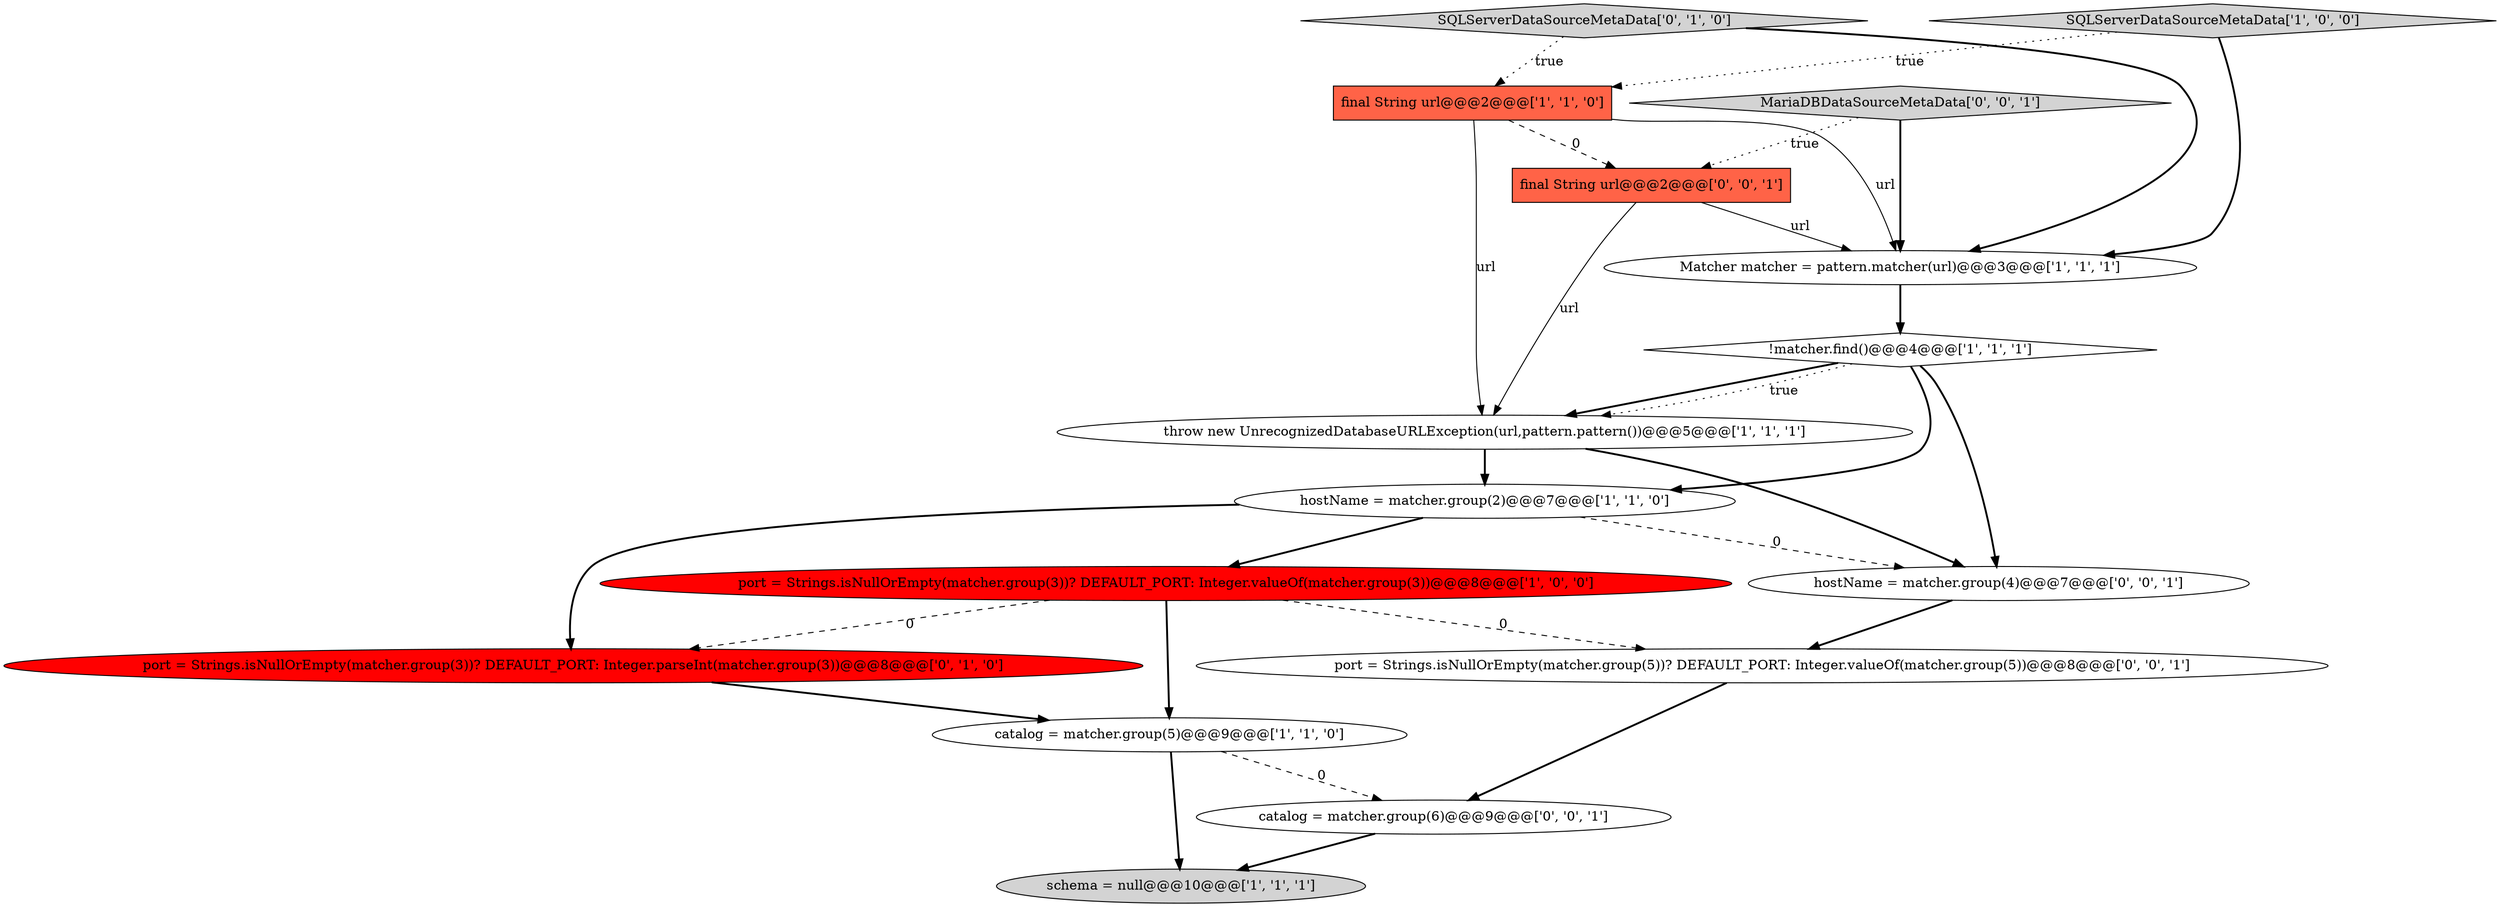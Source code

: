 digraph {
2 [style = filled, label = "schema = null@@@10@@@['1', '1', '1']", fillcolor = lightgray, shape = ellipse image = "AAA0AAABBB1BBB"];
7 [style = filled, label = "final String url@@@2@@@['1', '1', '0']", fillcolor = tomato, shape = box image = "AAA0AAABBB1BBB"];
14 [style = filled, label = "MariaDBDataSourceMetaData['0', '0', '1']", fillcolor = lightgray, shape = diamond image = "AAA0AAABBB3BBB"];
10 [style = filled, label = "port = Strings.isNullOrEmpty(matcher.group(3))? DEFAULT_PORT: Integer.parseInt(matcher.group(3))@@@8@@@['0', '1', '0']", fillcolor = red, shape = ellipse image = "AAA1AAABBB2BBB"];
0 [style = filled, label = "hostName = matcher.group(2)@@@7@@@['1', '1', '0']", fillcolor = white, shape = ellipse image = "AAA0AAABBB1BBB"];
5 [style = filled, label = "catalog = matcher.group(5)@@@9@@@['1', '1', '0']", fillcolor = white, shape = ellipse image = "AAA0AAABBB1BBB"];
6 [style = filled, label = "throw new UnrecognizedDatabaseURLException(url,pattern.pattern())@@@5@@@['1', '1', '1']", fillcolor = white, shape = ellipse image = "AAA0AAABBB1BBB"];
1 [style = filled, label = "port = Strings.isNullOrEmpty(matcher.group(3))? DEFAULT_PORT: Integer.valueOf(matcher.group(3))@@@8@@@['1', '0', '0']", fillcolor = red, shape = ellipse image = "AAA1AAABBB1BBB"];
9 [style = filled, label = "SQLServerDataSourceMetaData['0', '1', '0']", fillcolor = lightgray, shape = diamond image = "AAA0AAABBB2BBB"];
3 [style = filled, label = "Matcher matcher = pattern.matcher(url)@@@3@@@['1', '1', '1']", fillcolor = white, shape = ellipse image = "AAA0AAABBB1BBB"];
13 [style = filled, label = "final String url@@@2@@@['0', '0', '1']", fillcolor = tomato, shape = box image = "AAA0AAABBB3BBB"];
15 [style = filled, label = "hostName = matcher.group(4)@@@7@@@['0', '0', '1']", fillcolor = white, shape = ellipse image = "AAA0AAABBB3BBB"];
11 [style = filled, label = "port = Strings.isNullOrEmpty(matcher.group(5))? DEFAULT_PORT: Integer.valueOf(matcher.group(5))@@@8@@@['0', '0', '1']", fillcolor = white, shape = ellipse image = "AAA0AAABBB3BBB"];
12 [style = filled, label = "catalog = matcher.group(6)@@@9@@@['0', '0', '1']", fillcolor = white, shape = ellipse image = "AAA0AAABBB3BBB"];
8 [style = filled, label = "!matcher.find()@@@4@@@['1', '1', '1']", fillcolor = white, shape = diamond image = "AAA0AAABBB1BBB"];
4 [style = filled, label = "SQLServerDataSourceMetaData['1', '0', '0']", fillcolor = lightgray, shape = diamond image = "AAA0AAABBB1BBB"];
7->3 [style = solid, label="url"];
1->5 [style = bold, label=""];
14->3 [style = bold, label=""];
13->3 [style = solid, label="url"];
4->3 [style = bold, label=""];
5->12 [style = dashed, label="0"];
8->15 [style = bold, label=""];
7->6 [style = solid, label="url"];
4->7 [style = dotted, label="true"];
0->15 [style = dashed, label="0"];
8->6 [style = bold, label=""];
6->0 [style = bold, label=""];
11->12 [style = bold, label=""];
1->10 [style = dashed, label="0"];
14->13 [style = dotted, label="true"];
6->15 [style = bold, label=""];
8->0 [style = bold, label=""];
13->6 [style = solid, label="url"];
5->2 [style = bold, label=""];
0->10 [style = bold, label=""];
12->2 [style = bold, label=""];
10->5 [style = bold, label=""];
15->11 [style = bold, label=""];
8->6 [style = dotted, label="true"];
1->11 [style = dashed, label="0"];
0->1 [style = bold, label=""];
3->8 [style = bold, label=""];
7->13 [style = dashed, label="0"];
9->3 [style = bold, label=""];
9->7 [style = dotted, label="true"];
}
